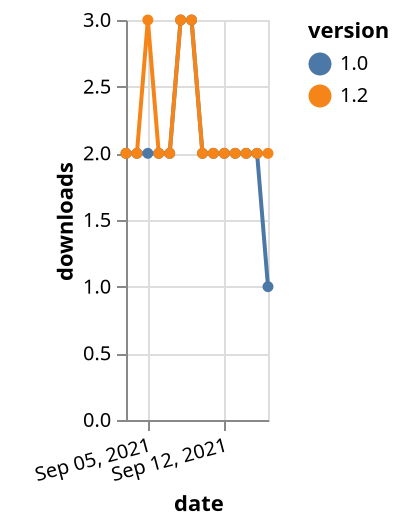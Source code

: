 {"$schema": "https://vega.github.io/schema/vega-lite/v5.json", "description": "A simple bar chart with embedded data.", "data": {"values": [{"date": "2021-09-03", "total": 3026, "delta": 2, "version": "1.0"}, {"date": "2021-09-04", "total": 3028, "delta": 2, "version": "1.0"}, {"date": "2021-09-05", "total": 3030, "delta": 2, "version": "1.0"}, {"date": "2021-09-06", "total": 3032, "delta": 2, "version": "1.0"}, {"date": "2021-09-07", "total": 3034, "delta": 2, "version": "1.0"}, {"date": "2021-09-08", "total": 3037, "delta": 3, "version": "1.0"}, {"date": "2021-09-09", "total": 3040, "delta": 3, "version": "1.0"}, {"date": "2021-09-10", "total": 3042, "delta": 2, "version": "1.0"}, {"date": "2021-09-11", "total": 3044, "delta": 2, "version": "1.0"}, {"date": "2021-09-12", "total": 3046, "delta": 2, "version": "1.0"}, {"date": "2021-09-13", "total": 3048, "delta": 2, "version": "1.0"}, {"date": "2021-09-14", "total": 3050, "delta": 2, "version": "1.0"}, {"date": "2021-09-15", "total": 3052, "delta": 2, "version": "1.0"}, {"date": "2021-09-16", "total": 3053, "delta": 1, "version": "1.0"}, {"date": "2021-09-03", "total": 2198, "delta": 2, "version": "1.2"}, {"date": "2021-09-04", "total": 2200, "delta": 2, "version": "1.2"}, {"date": "2021-09-05", "total": 2203, "delta": 3, "version": "1.2"}, {"date": "2021-09-06", "total": 2205, "delta": 2, "version": "1.2"}, {"date": "2021-09-07", "total": 2207, "delta": 2, "version": "1.2"}, {"date": "2021-09-08", "total": 2210, "delta": 3, "version": "1.2"}, {"date": "2021-09-09", "total": 2213, "delta": 3, "version": "1.2"}, {"date": "2021-09-10", "total": 2215, "delta": 2, "version": "1.2"}, {"date": "2021-09-11", "total": 2217, "delta": 2, "version": "1.2"}, {"date": "2021-09-12", "total": 2219, "delta": 2, "version": "1.2"}, {"date": "2021-09-13", "total": 2221, "delta": 2, "version": "1.2"}, {"date": "2021-09-14", "total": 2223, "delta": 2, "version": "1.2"}, {"date": "2021-09-15", "total": 2225, "delta": 2, "version": "1.2"}, {"date": "2021-09-16", "total": 2227, "delta": 2, "version": "1.2"}]}, "width": "container", "mark": {"type": "line", "point": {"filled": true}}, "encoding": {"x": {"field": "date", "type": "temporal", "timeUnit": "yearmonthdate", "title": "date", "axis": {"labelAngle": -15}}, "y": {"field": "delta", "type": "quantitative", "title": "downloads"}, "color": {"field": "version", "type": "nominal"}, "tooltip": {"field": "delta"}}}
